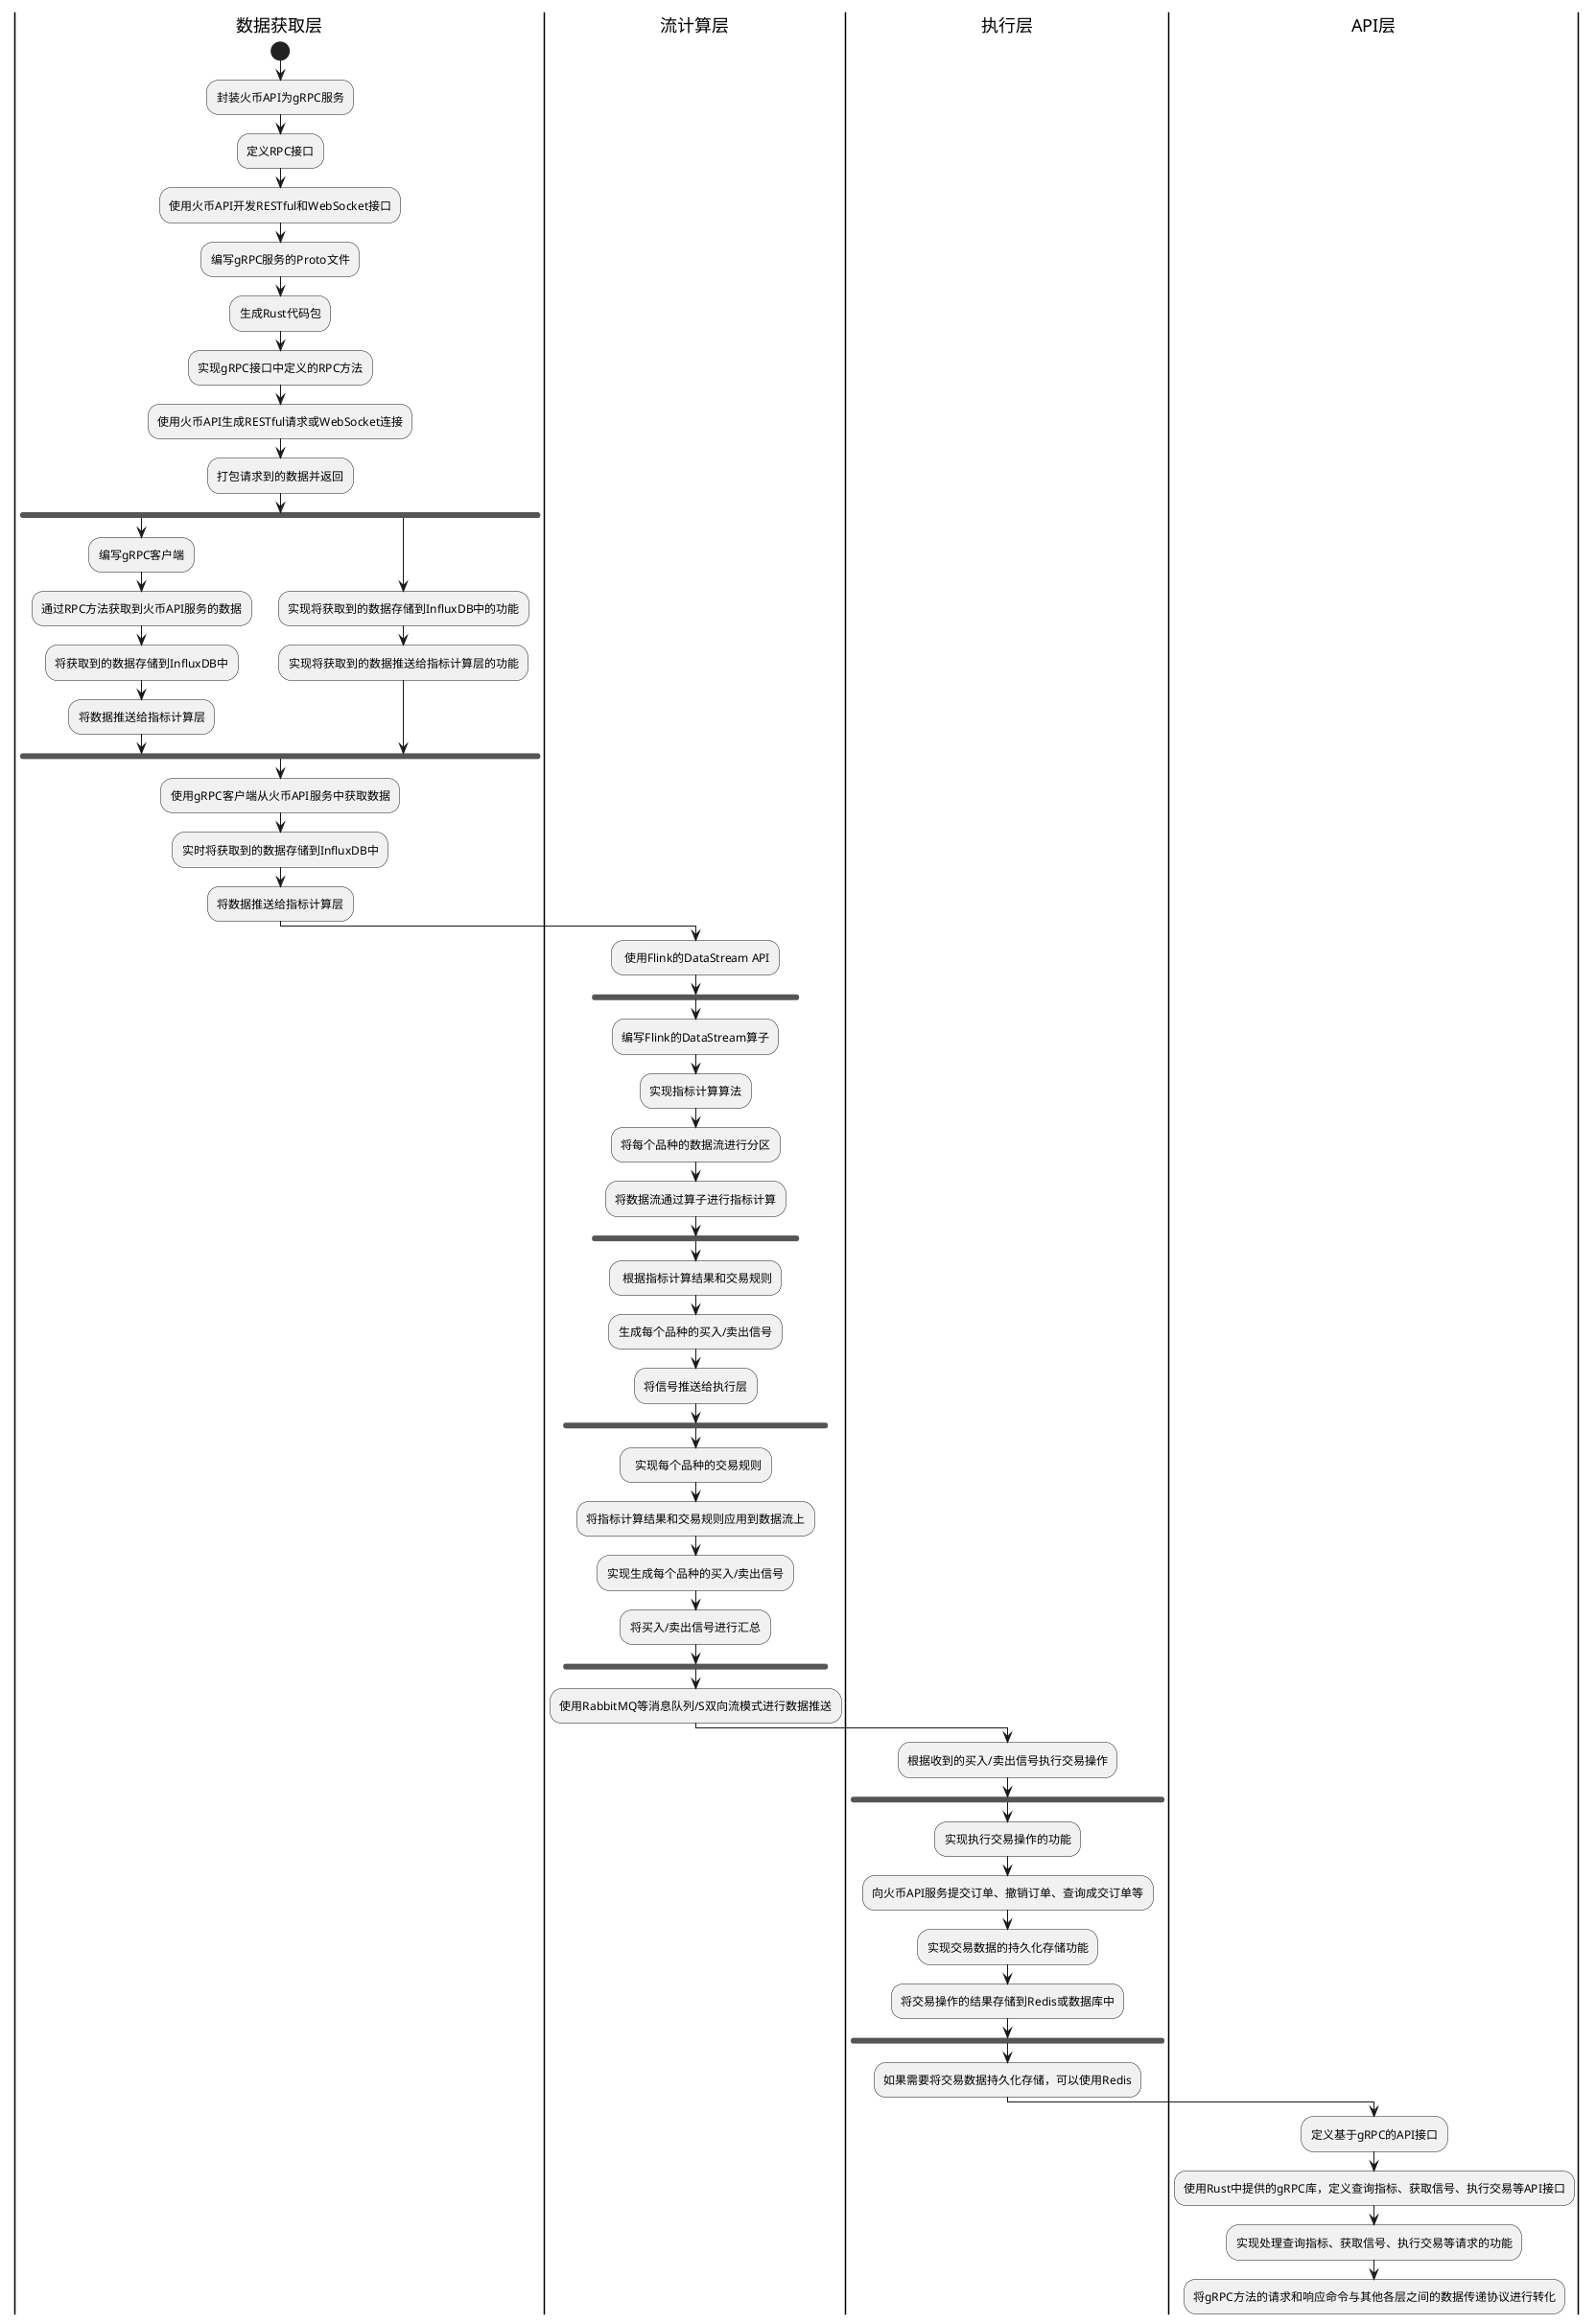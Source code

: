 @startuml
| 数据获取层 |
start
:封装火币API为gRPC服务;
:定义RPC接口;
:使用火币API开发RESTful和WebSocket接口;
:编写gRPC服务的Proto文件;
:生成Rust代码包;
:实现gRPC接口中定义的RPC方法;
:使用火币API生成RESTful请求或WebSocket连接;
:打包请求到的数据并返回;
fork
 :编写gRPC客户端;
 :通过RPC方法获取到火币API服务的数据;
 :将获取到的数据存储到InfluxDB中;
 :将数据推送给指标计算层;
fork again
 :实现将获取到的数据存储到InfluxDB中的功能;
 :实现将获取到的数据推送给指标计算层的功能;
end fork
:使用gRPC客户端从火币API服务中获取数据;
:实时将获取到的数据存储到InfluxDB中;
:将数据推送给指标计算层;

| 流计算层 |

: 使用Flink的DataStream API;
fork
 :编写Flink的DataStream算子;
 :实现指标计算算法;
 :将每个品种的数据流进行分区;
 :将数据流通过算子进行指标计算;
end fork
: 根据指标计算结果和交易规则;
 :生成每个品种的买入/卖出信号;
 :将信号推送给执行层;
fork
 :  实现每个品种的交易规则;
 :将指标计算结果和交易规则应用到数据流上;
 :实现生成每个品种的买入/卖出信号;
 :将买入/卖出信号进行汇总;
end fork
:使用RabbitMQ等消息队列/S双向流模式进行数据推送;

| 执行层 |
:根据收到的买入/卖出信号执行交易操作;
fork
 :实现执行交易操作的功能;
 :向火币API服务提交订单、撤销订单、查询成交订单等;
 :实现交易数据的持久化存储功能;
 :将交易操作的结果存储到Redis或数据库中;
end fork
:如果需要将交易数据持久化存储，可以使用Redis;


| API层 |
:定义基于gRPC的API接口;
:使用Rust中提供的gRPC库，定义查询指标、获取信号、执行交易等API接口;
:实现处理查询指标、获取信号、执行交易等请求的功能;
:将gRPC方法的请求和响应命令与其他各层之间的数据传递协议进行转化;
@enduml